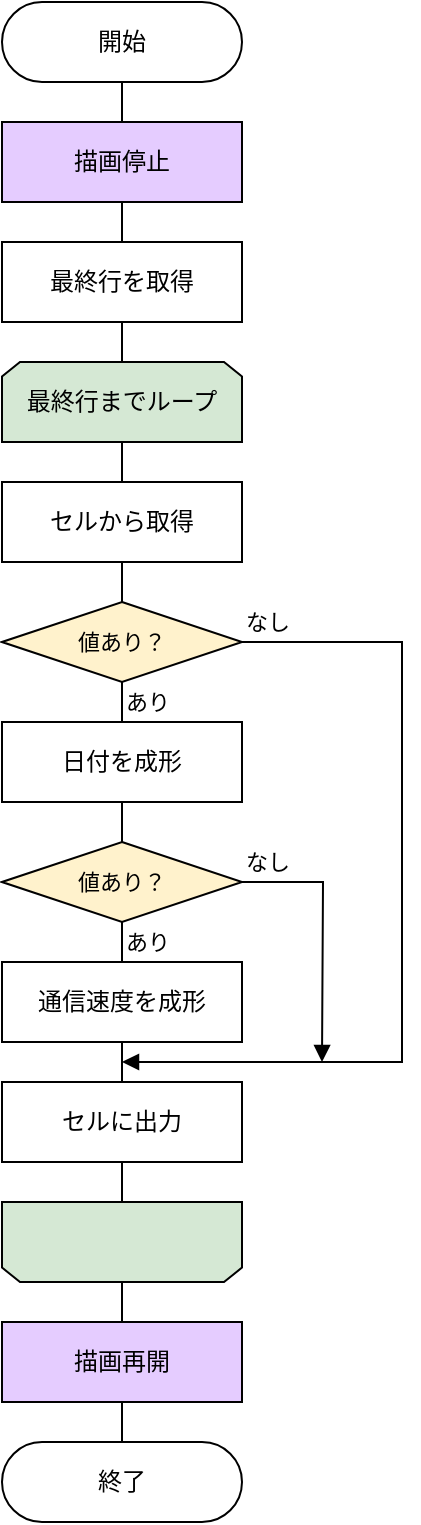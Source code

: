 <mxfile version="23.1.5" type="github">
  <diagram name="ページ1" id="aXHleUiduTxEvC2QPzo_">
    <mxGraphModel dx="1638" dy="915" grid="1" gridSize="10" guides="1" tooltips="1" connect="1" arrows="1" fold="1" page="1" pageScale="1" pageWidth="827" pageHeight="1169" math="0" shadow="0">
      <root>
        <mxCell id="0" />
        <mxCell id="1" parent="0" />
        <mxCell id="hdLjvUDIKUFUrgh0DHkW-18" style="edgeStyle=orthogonalEdgeStyle;rounded=0;orthogonalLoop=1;jettySize=auto;html=1;exitX=0.5;exitY=1;exitDx=0;exitDy=0;entryX=0.5;entryY=0;entryDx=0;entryDy=0;strokeColor=default;align=center;verticalAlign=middle;fontFamily=Helvetica;fontSize=11;fontColor=default;labelBackgroundColor=default;endArrow=none;endFill=0;" edge="1" parent="1" source="hdLjvUDIKUFUrgh0DHkW-1" target="hdLjvUDIKUFUrgh0DHkW-19">
          <mxGeometry relative="1" as="geometry" />
        </mxCell>
        <mxCell id="hdLjvUDIKUFUrgh0DHkW-1" value="開始" style="rounded=1;whiteSpace=wrap;html=1;arcSize=50;" vertex="1" parent="1">
          <mxGeometry x="40" y="40" width="120" height="40" as="geometry" />
        </mxCell>
        <mxCell id="hdLjvUDIKUFUrgh0DHkW-11" style="edgeStyle=orthogonalEdgeStyle;rounded=0;orthogonalLoop=1;jettySize=auto;html=1;exitX=0.5;exitY=1;exitDx=0;exitDy=0;entryX=0.5;entryY=0;entryDx=0;entryDy=0;endArrow=none;endFill=0;" edge="1" parent="1" source="hdLjvUDIKUFUrgh0DHkW-3" target="hdLjvUDIKUFUrgh0DHkW-4">
          <mxGeometry relative="1" as="geometry" />
        </mxCell>
        <mxCell id="hdLjvUDIKUFUrgh0DHkW-3" value="最終行を取得" style="rounded=0;whiteSpace=wrap;html=1;" vertex="1" parent="1">
          <mxGeometry x="40" y="160" width="120" height="40" as="geometry" />
        </mxCell>
        <mxCell id="hdLjvUDIKUFUrgh0DHkW-12" style="edgeStyle=orthogonalEdgeStyle;rounded=0;orthogonalLoop=1;jettySize=auto;html=1;exitX=0.5;exitY=1;exitDx=0;exitDy=0;entryX=0.5;entryY=0;entryDx=0;entryDy=0;strokeColor=default;align=center;verticalAlign=middle;fontFamily=Helvetica;fontSize=11;fontColor=default;labelBackgroundColor=default;endArrow=none;endFill=0;" edge="1" parent="1" source="hdLjvUDIKUFUrgh0DHkW-4" target="hdLjvUDIKUFUrgh0DHkW-9">
          <mxGeometry relative="1" as="geometry" />
        </mxCell>
        <mxCell id="hdLjvUDIKUFUrgh0DHkW-4" value="最終行までループ" style="shape=loopLimit;whiteSpace=wrap;html=1;size=9;fillColor=#d5e8d4;strokeColor=#000000;" vertex="1" parent="1">
          <mxGeometry x="40" y="220" width="120" height="40" as="geometry" />
        </mxCell>
        <mxCell id="hdLjvUDIKUFUrgh0DHkW-28" style="edgeStyle=orthogonalEdgeStyle;rounded=0;orthogonalLoop=1;jettySize=auto;html=1;exitX=0.5;exitY=1;exitDx=0;exitDy=0;entryX=0.5;entryY=0;entryDx=0;entryDy=0;strokeColor=default;align=center;verticalAlign=middle;fontFamily=Helvetica;fontSize=11;fontColor=default;labelBackgroundColor=default;endArrow=none;endFill=0;" edge="1" parent="1" source="hdLjvUDIKUFUrgh0DHkW-5" target="hdLjvUDIKUFUrgh0DHkW-27">
          <mxGeometry relative="1" as="geometry" />
        </mxCell>
        <mxCell id="hdLjvUDIKUFUrgh0DHkW-5" value="日付を成形" style="rounded=0;whiteSpace=wrap;html=1;" vertex="1" parent="1">
          <mxGeometry x="40" y="400" width="120" height="40" as="geometry" />
        </mxCell>
        <mxCell id="hdLjvUDIKUFUrgh0DHkW-30" style="edgeStyle=orthogonalEdgeStyle;rounded=0;orthogonalLoop=1;jettySize=auto;html=1;exitX=0.5;exitY=1;exitDx=0;exitDy=0;entryX=0.5;entryY=0;entryDx=0;entryDy=0;strokeColor=default;align=center;verticalAlign=middle;fontFamily=Helvetica;fontSize=11;fontColor=default;labelBackgroundColor=default;endArrow=none;endFill=0;" edge="1" parent="1" source="hdLjvUDIKUFUrgh0DHkW-6" target="hdLjvUDIKUFUrgh0DHkW-8">
          <mxGeometry relative="1" as="geometry" />
        </mxCell>
        <mxCell id="hdLjvUDIKUFUrgh0DHkW-6" value="通信速度を成形" style="rounded=0;whiteSpace=wrap;html=1;" vertex="1" parent="1">
          <mxGeometry x="40" y="520" width="120" height="40" as="geometry" />
        </mxCell>
        <mxCell id="hdLjvUDIKUFUrgh0DHkW-17" style="edgeStyle=orthogonalEdgeStyle;rounded=0;orthogonalLoop=1;jettySize=auto;html=1;exitX=0.5;exitY=0;exitDx=0;exitDy=0;strokeColor=default;align=center;verticalAlign=middle;fontFamily=Helvetica;fontSize=11;fontColor=default;labelBackgroundColor=default;endArrow=none;endFill=0;" edge="1" parent="1" source="hdLjvUDIKUFUrgh0DHkW-7">
          <mxGeometry relative="1" as="geometry">
            <mxPoint x="100" y="700" as="targetPoint" />
          </mxGeometry>
        </mxCell>
        <mxCell id="hdLjvUDIKUFUrgh0DHkW-7" value="" style="shape=loopLimit;whiteSpace=wrap;html=1;size=9;rotation=-180;fillColor=#d5e8d4;strokeColor=#000000;" vertex="1" parent="1">
          <mxGeometry x="40" y="640" width="120" height="40" as="geometry" />
        </mxCell>
        <mxCell id="hdLjvUDIKUFUrgh0DHkW-16" style="edgeStyle=orthogonalEdgeStyle;rounded=0;orthogonalLoop=1;jettySize=auto;html=1;exitX=0.5;exitY=1;exitDx=0;exitDy=0;entryX=0.5;entryY=1;entryDx=0;entryDy=0;strokeColor=default;align=center;verticalAlign=middle;fontFamily=Helvetica;fontSize=11;fontColor=default;labelBackgroundColor=default;endArrow=none;endFill=0;" edge="1" parent="1" source="hdLjvUDIKUFUrgh0DHkW-8" target="hdLjvUDIKUFUrgh0DHkW-7">
          <mxGeometry relative="1" as="geometry" />
        </mxCell>
        <mxCell id="hdLjvUDIKUFUrgh0DHkW-8" value="セルに出力" style="rounded=0;whiteSpace=wrap;html=1;" vertex="1" parent="1">
          <mxGeometry x="40" y="580" width="120" height="40" as="geometry" />
        </mxCell>
        <mxCell id="hdLjvUDIKUFUrgh0DHkW-25" style="edgeStyle=orthogonalEdgeStyle;rounded=0;orthogonalLoop=1;jettySize=auto;html=1;exitX=0.5;exitY=1;exitDx=0;exitDy=0;entryX=0.5;entryY=0;entryDx=0;entryDy=0;strokeColor=default;align=center;verticalAlign=middle;fontFamily=Helvetica;fontSize=11;fontColor=default;labelBackgroundColor=default;endArrow=none;endFill=0;" edge="1" parent="1" source="hdLjvUDIKUFUrgh0DHkW-9" target="hdLjvUDIKUFUrgh0DHkW-24">
          <mxGeometry relative="1" as="geometry" />
        </mxCell>
        <mxCell id="hdLjvUDIKUFUrgh0DHkW-9" value="セルから取得" style="rounded=0;whiteSpace=wrap;html=1;" vertex="1" parent="1">
          <mxGeometry x="40" y="280" width="120" height="40" as="geometry" />
        </mxCell>
        <mxCell id="hdLjvUDIKUFUrgh0DHkW-10" value="終了" style="rounded=1;whiteSpace=wrap;html=1;arcSize=50;" vertex="1" parent="1">
          <mxGeometry x="40" y="760" width="120" height="40" as="geometry" />
        </mxCell>
        <mxCell id="hdLjvUDIKUFUrgh0DHkW-20" style="edgeStyle=orthogonalEdgeStyle;rounded=0;orthogonalLoop=1;jettySize=auto;html=1;exitX=0.5;exitY=1;exitDx=0;exitDy=0;entryX=0.5;entryY=0;entryDx=0;entryDy=0;strokeColor=default;align=center;verticalAlign=middle;fontFamily=Helvetica;fontSize=11;fontColor=default;labelBackgroundColor=default;endArrow=none;endFill=0;" edge="1" parent="1" source="hdLjvUDIKUFUrgh0DHkW-19" target="hdLjvUDIKUFUrgh0DHkW-3">
          <mxGeometry relative="1" as="geometry" />
        </mxCell>
        <mxCell id="hdLjvUDIKUFUrgh0DHkW-19" value="描画停止" style="rounded=0;whiteSpace=wrap;html=1;fillColor=#E5CCFF;" vertex="1" parent="1">
          <mxGeometry x="40" y="100" width="120" height="40" as="geometry" />
        </mxCell>
        <mxCell id="hdLjvUDIKUFUrgh0DHkW-22" style="edgeStyle=orthogonalEdgeStyle;rounded=0;orthogonalLoop=1;jettySize=auto;html=1;exitX=0.5;exitY=1;exitDx=0;exitDy=0;entryX=0.5;entryY=0;entryDx=0;entryDy=0;strokeColor=default;align=center;verticalAlign=middle;fontFamily=Helvetica;fontSize=11;fontColor=default;labelBackgroundColor=default;endArrow=none;endFill=0;" edge="1" parent="1" source="hdLjvUDIKUFUrgh0DHkW-21" target="hdLjvUDIKUFUrgh0DHkW-10">
          <mxGeometry relative="1" as="geometry" />
        </mxCell>
        <mxCell id="hdLjvUDIKUFUrgh0DHkW-21" value="描画再開" style="rounded=0;whiteSpace=wrap;html=1;fillColor=#E5CCFF;" vertex="1" parent="1">
          <mxGeometry x="40" y="700" width="120" height="40" as="geometry" />
        </mxCell>
        <mxCell id="hdLjvUDIKUFUrgh0DHkW-26" style="edgeStyle=orthogonalEdgeStyle;rounded=0;orthogonalLoop=1;jettySize=auto;html=1;exitX=0.5;exitY=1;exitDx=0;exitDy=0;entryX=0.5;entryY=0;entryDx=0;entryDy=0;strokeColor=default;align=center;verticalAlign=middle;fontFamily=Helvetica;fontSize=11;fontColor=default;labelBackgroundColor=default;endArrow=none;endFill=0;" edge="1" parent="1" source="hdLjvUDIKUFUrgh0DHkW-24" target="hdLjvUDIKUFUrgh0DHkW-5">
          <mxGeometry relative="1" as="geometry" />
        </mxCell>
        <mxCell id="hdLjvUDIKUFUrgh0DHkW-31" style="edgeStyle=orthogonalEdgeStyle;rounded=0;orthogonalLoop=1;jettySize=auto;html=1;exitX=1;exitY=0.5;exitDx=0;exitDy=0;strokeColor=default;align=center;verticalAlign=middle;fontFamily=Helvetica;fontSize=11;fontColor=default;labelBackgroundColor=default;endArrow=block;endFill=1;" edge="1" parent="1" source="hdLjvUDIKUFUrgh0DHkW-24">
          <mxGeometry relative="1" as="geometry">
            <mxPoint x="100" y="570" as="targetPoint" />
            <Array as="points">
              <mxPoint x="240" y="360" />
              <mxPoint x="240" y="570" />
            </Array>
          </mxGeometry>
        </mxCell>
        <mxCell id="hdLjvUDIKUFUrgh0DHkW-24" value="値あり？" style="rhombus;whiteSpace=wrap;html=1;fontFamily=Helvetica;fontSize=11;labelBackgroundColor=none;fillColor=#fff2cc;strokeColor=#000000;" vertex="1" parent="1">
          <mxGeometry x="40" y="340" width="120" height="40" as="geometry" />
        </mxCell>
        <mxCell id="hdLjvUDIKUFUrgh0DHkW-29" style="edgeStyle=orthogonalEdgeStyle;rounded=0;orthogonalLoop=1;jettySize=auto;html=1;exitX=0.5;exitY=1;exitDx=0;exitDy=0;entryX=0.5;entryY=0;entryDx=0;entryDy=0;strokeColor=default;align=center;verticalAlign=middle;fontFamily=Helvetica;fontSize=11;fontColor=default;labelBackgroundColor=default;endArrow=none;endFill=0;" edge="1" parent="1" source="hdLjvUDIKUFUrgh0DHkW-27" target="hdLjvUDIKUFUrgh0DHkW-6">
          <mxGeometry relative="1" as="geometry" />
        </mxCell>
        <mxCell id="hdLjvUDIKUFUrgh0DHkW-32" style="edgeStyle=orthogonalEdgeStyle;rounded=0;orthogonalLoop=1;jettySize=auto;html=1;exitX=1;exitY=0.5;exitDx=0;exitDy=0;strokeColor=default;align=center;verticalAlign=middle;fontFamily=Helvetica;fontSize=11;fontColor=default;labelBackgroundColor=default;endArrow=block;endFill=1;" edge="1" parent="1" source="hdLjvUDIKUFUrgh0DHkW-27">
          <mxGeometry relative="1" as="geometry">
            <mxPoint x="200" y="570" as="targetPoint" />
          </mxGeometry>
        </mxCell>
        <mxCell id="hdLjvUDIKUFUrgh0DHkW-27" value="値あり？" style="rhombus;whiteSpace=wrap;html=1;fontFamily=Helvetica;fontSize=11;labelBackgroundColor=none;fillColor=#fff2cc;strokeColor=#000000;" vertex="1" parent="1">
          <mxGeometry x="40" y="460" width="120" height="40" as="geometry" />
        </mxCell>
        <mxCell id="hdLjvUDIKUFUrgh0DHkW-33" value="なし" style="text;html=1;align=left;verticalAlign=middle;whiteSpace=wrap;rounded=0;fontFamily=Helvetica;fontSize=11;fontColor=default;labelBackgroundColor=default;" vertex="1" parent="1">
          <mxGeometry x="160" y="340" width="50" height="20" as="geometry" />
        </mxCell>
        <mxCell id="hdLjvUDIKUFUrgh0DHkW-34" value="あり" style="text;html=1;align=left;verticalAlign=middle;whiteSpace=wrap;rounded=0;fontFamily=Helvetica;fontSize=11;fontColor=default;labelBackgroundColor=default;" vertex="1" parent="1">
          <mxGeometry x="100" y="380" width="50" height="20" as="geometry" />
        </mxCell>
        <mxCell id="hdLjvUDIKUFUrgh0DHkW-35" value="なし" style="text;html=1;align=left;verticalAlign=middle;whiteSpace=wrap;rounded=0;fontFamily=Helvetica;fontSize=11;fontColor=default;labelBackgroundColor=default;" vertex="1" parent="1">
          <mxGeometry x="160" y="460" width="50" height="20" as="geometry" />
        </mxCell>
        <mxCell id="hdLjvUDIKUFUrgh0DHkW-36" value="あり" style="text;html=1;align=left;verticalAlign=middle;whiteSpace=wrap;rounded=0;fontFamily=Helvetica;fontSize=11;fontColor=default;labelBackgroundColor=default;" vertex="1" parent="1">
          <mxGeometry x="100" y="500" width="50" height="20" as="geometry" />
        </mxCell>
      </root>
    </mxGraphModel>
  </diagram>
</mxfile>
